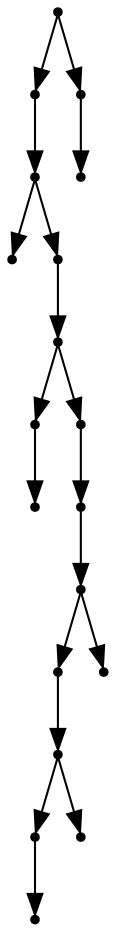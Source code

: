 digraph {
  18 [shape=point];
  15 [shape=point];
  14 [shape=point];
  0 [shape=point];
  13 [shape=point];
  12 [shape=point];
  2 [shape=point];
  1 [shape=point];
  11 [shape=point];
  10 [shape=point];
  9 [shape=point];
  7 [shape=point];
  6 [shape=point];
  4 [shape=point];
  3 [shape=point];
  5 [shape=point];
  8 [shape=point];
  17 [shape=point];
  16 [shape=point];
18 -> 15;
15 -> 14;
14 -> 0;
14 -> 13;
13 -> 12;
12 -> 2;
2 -> 1;
12 -> 11;
11 -> 10;
10 -> 9;
9 -> 7;
7 -> 6;
6 -> 4;
4 -> 3;
6 -> 5;
9 -> 8;
18 -> 17;
17 -> 16;
}
